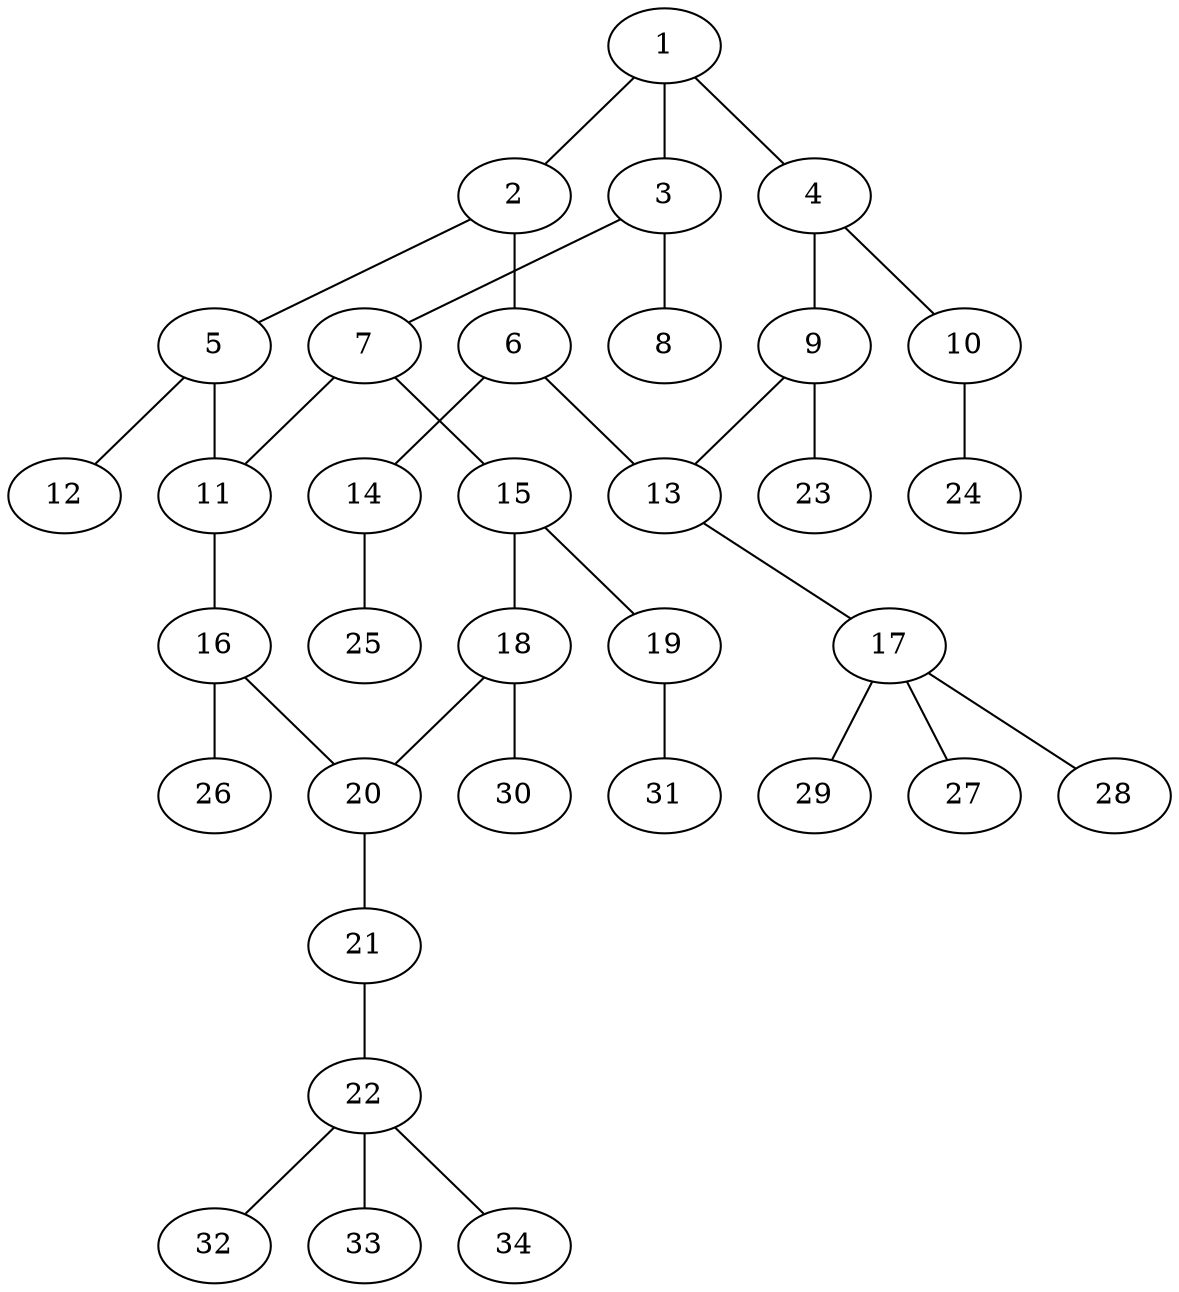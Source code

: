 graph molecule_2795 {
	1	 [chem=C];
	2	 [chem=C];
	1 -- 2	 [valence=2];
	3	 [chem=C];
	1 -- 3	 [valence=1];
	4	 [chem=C];
	1 -- 4	 [valence=1];
	5	 [chem=C];
	2 -- 5	 [valence=1];
	6	 [chem=C];
	2 -- 6	 [valence=1];
	7	 [chem=C];
	3 -- 7	 [valence=1];
	8	 [chem=O];
	3 -- 8	 [valence=2];
	9	 [chem=C];
	4 -- 9	 [valence=2];
	10	 [chem=O];
	4 -- 10	 [valence=1];
	11	 [chem=C];
	5 -- 11	 [valence=1];
	12	 [chem=O];
	5 -- 12	 [valence=2];
	13	 [chem=C];
	6 -- 13	 [valence=2];
	14	 [chem=O];
	6 -- 14	 [valence=1];
	7 -- 11	 [valence=2];
	15	 [chem=C];
	7 -- 15	 [valence=1];
	9 -- 13	 [valence=1];
	23	 [chem=H];
	9 -- 23	 [valence=1];
	24	 [chem=H];
	10 -- 24	 [valence=1];
	16	 [chem=C];
	11 -- 16	 [valence=1];
	17	 [chem=C];
	13 -- 17	 [valence=1];
	25	 [chem=H];
	14 -- 25	 [valence=1];
	18	 [chem=C];
	15 -- 18	 [valence=2];
	19	 [chem=O];
	15 -- 19	 [valence=1];
	20	 [chem=C];
	16 -- 20	 [valence=2];
	26	 [chem=H];
	16 -- 26	 [valence=1];
	27	 [chem=H];
	17 -- 27	 [valence=1];
	28	 [chem=H];
	17 -- 28	 [valence=1];
	29	 [chem=H];
	17 -- 29	 [valence=1];
	18 -- 20	 [valence=1];
	30	 [chem=H];
	18 -- 30	 [valence=1];
	31	 [chem=H];
	19 -- 31	 [valence=1];
	21	 [chem=O];
	20 -- 21	 [valence=1];
	22	 [chem=C];
	21 -- 22	 [valence=1];
	32	 [chem=H];
	22 -- 32	 [valence=1];
	33	 [chem=H];
	22 -- 33	 [valence=1];
	34	 [chem=H];
	22 -- 34	 [valence=1];
}
